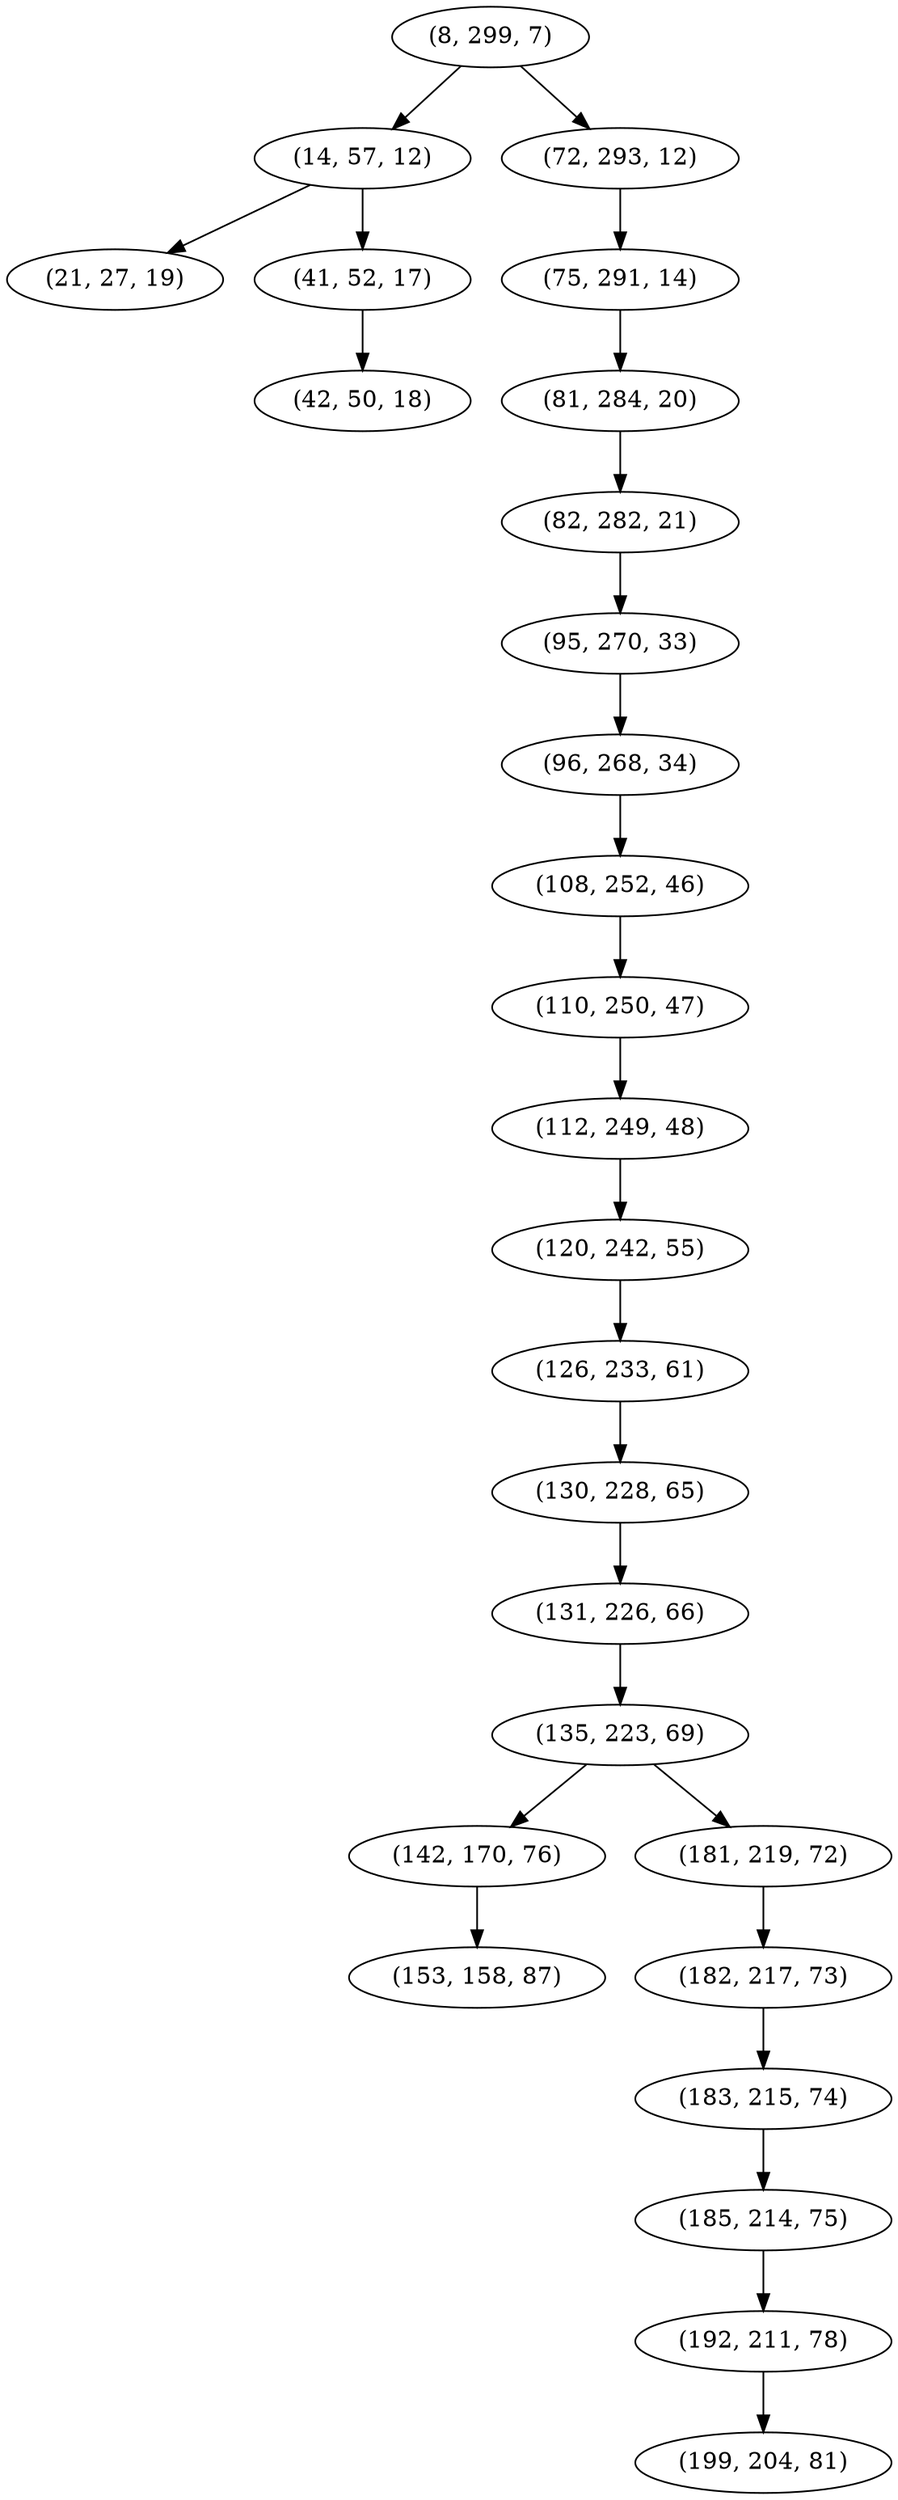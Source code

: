 digraph tree {
    "(8, 299, 7)";
    "(14, 57, 12)";
    "(21, 27, 19)";
    "(41, 52, 17)";
    "(42, 50, 18)";
    "(72, 293, 12)";
    "(75, 291, 14)";
    "(81, 284, 20)";
    "(82, 282, 21)";
    "(95, 270, 33)";
    "(96, 268, 34)";
    "(108, 252, 46)";
    "(110, 250, 47)";
    "(112, 249, 48)";
    "(120, 242, 55)";
    "(126, 233, 61)";
    "(130, 228, 65)";
    "(131, 226, 66)";
    "(135, 223, 69)";
    "(142, 170, 76)";
    "(153, 158, 87)";
    "(181, 219, 72)";
    "(182, 217, 73)";
    "(183, 215, 74)";
    "(185, 214, 75)";
    "(192, 211, 78)";
    "(199, 204, 81)";
    "(8, 299, 7)" -> "(14, 57, 12)";
    "(8, 299, 7)" -> "(72, 293, 12)";
    "(14, 57, 12)" -> "(21, 27, 19)";
    "(14, 57, 12)" -> "(41, 52, 17)";
    "(41, 52, 17)" -> "(42, 50, 18)";
    "(72, 293, 12)" -> "(75, 291, 14)";
    "(75, 291, 14)" -> "(81, 284, 20)";
    "(81, 284, 20)" -> "(82, 282, 21)";
    "(82, 282, 21)" -> "(95, 270, 33)";
    "(95, 270, 33)" -> "(96, 268, 34)";
    "(96, 268, 34)" -> "(108, 252, 46)";
    "(108, 252, 46)" -> "(110, 250, 47)";
    "(110, 250, 47)" -> "(112, 249, 48)";
    "(112, 249, 48)" -> "(120, 242, 55)";
    "(120, 242, 55)" -> "(126, 233, 61)";
    "(126, 233, 61)" -> "(130, 228, 65)";
    "(130, 228, 65)" -> "(131, 226, 66)";
    "(131, 226, 66)" -> "(135, 223, 69)";
    "(135, 223, 69)" -> "(142, 170, 76)";
    "(135, 223, 69)" -> "(181, 219, 72)";
    "(142, 170, 76)" -> "(153, 158, 87)";
    "(181, 219, 72)" -> "(182, 217, 73)";
    "(182, 217, 73)" -> "(183, 215, 74)";
    "(183, 215, 74)" -> "(185, 214, 75)";
    "(185, 214, 75)" -> "(192, 211, 78)";
    "(192, 211, 78)" -> "(199, 204, 81)";
}
